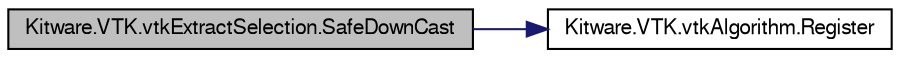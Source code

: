 digraph G
{
  bgcolor="transparent";
  edge [fontname="FreeSans",fontsize="10",labelfontname="FreeSans",labelfontsize="10"];
  node [fontname="FreeSans",fontsize="10",shape=record];
  rankdir="LR";
  Node1 [label="Kitware.VTK.vtkExtractSelection.SafeDownCast",height=0.2,width=0.4,color="black", fillcolor="grey75", style="filled" fontcolor="black"];
  Node1 -> Node2 [color="midnightblue",fontsize="10",style="solid",fontname="FreeSans"];
  Node2 [label="Kitware.VTK.vtkAlgorithm.Register",height=0.2,width=0.4,color="black",URL="$class_kitware_1_1_v_t_k_1_1vtk_algorithm.html#a1694c4757e765965d399a22f9a32fd71",tooltip="Participate in garbage collection."];
}
